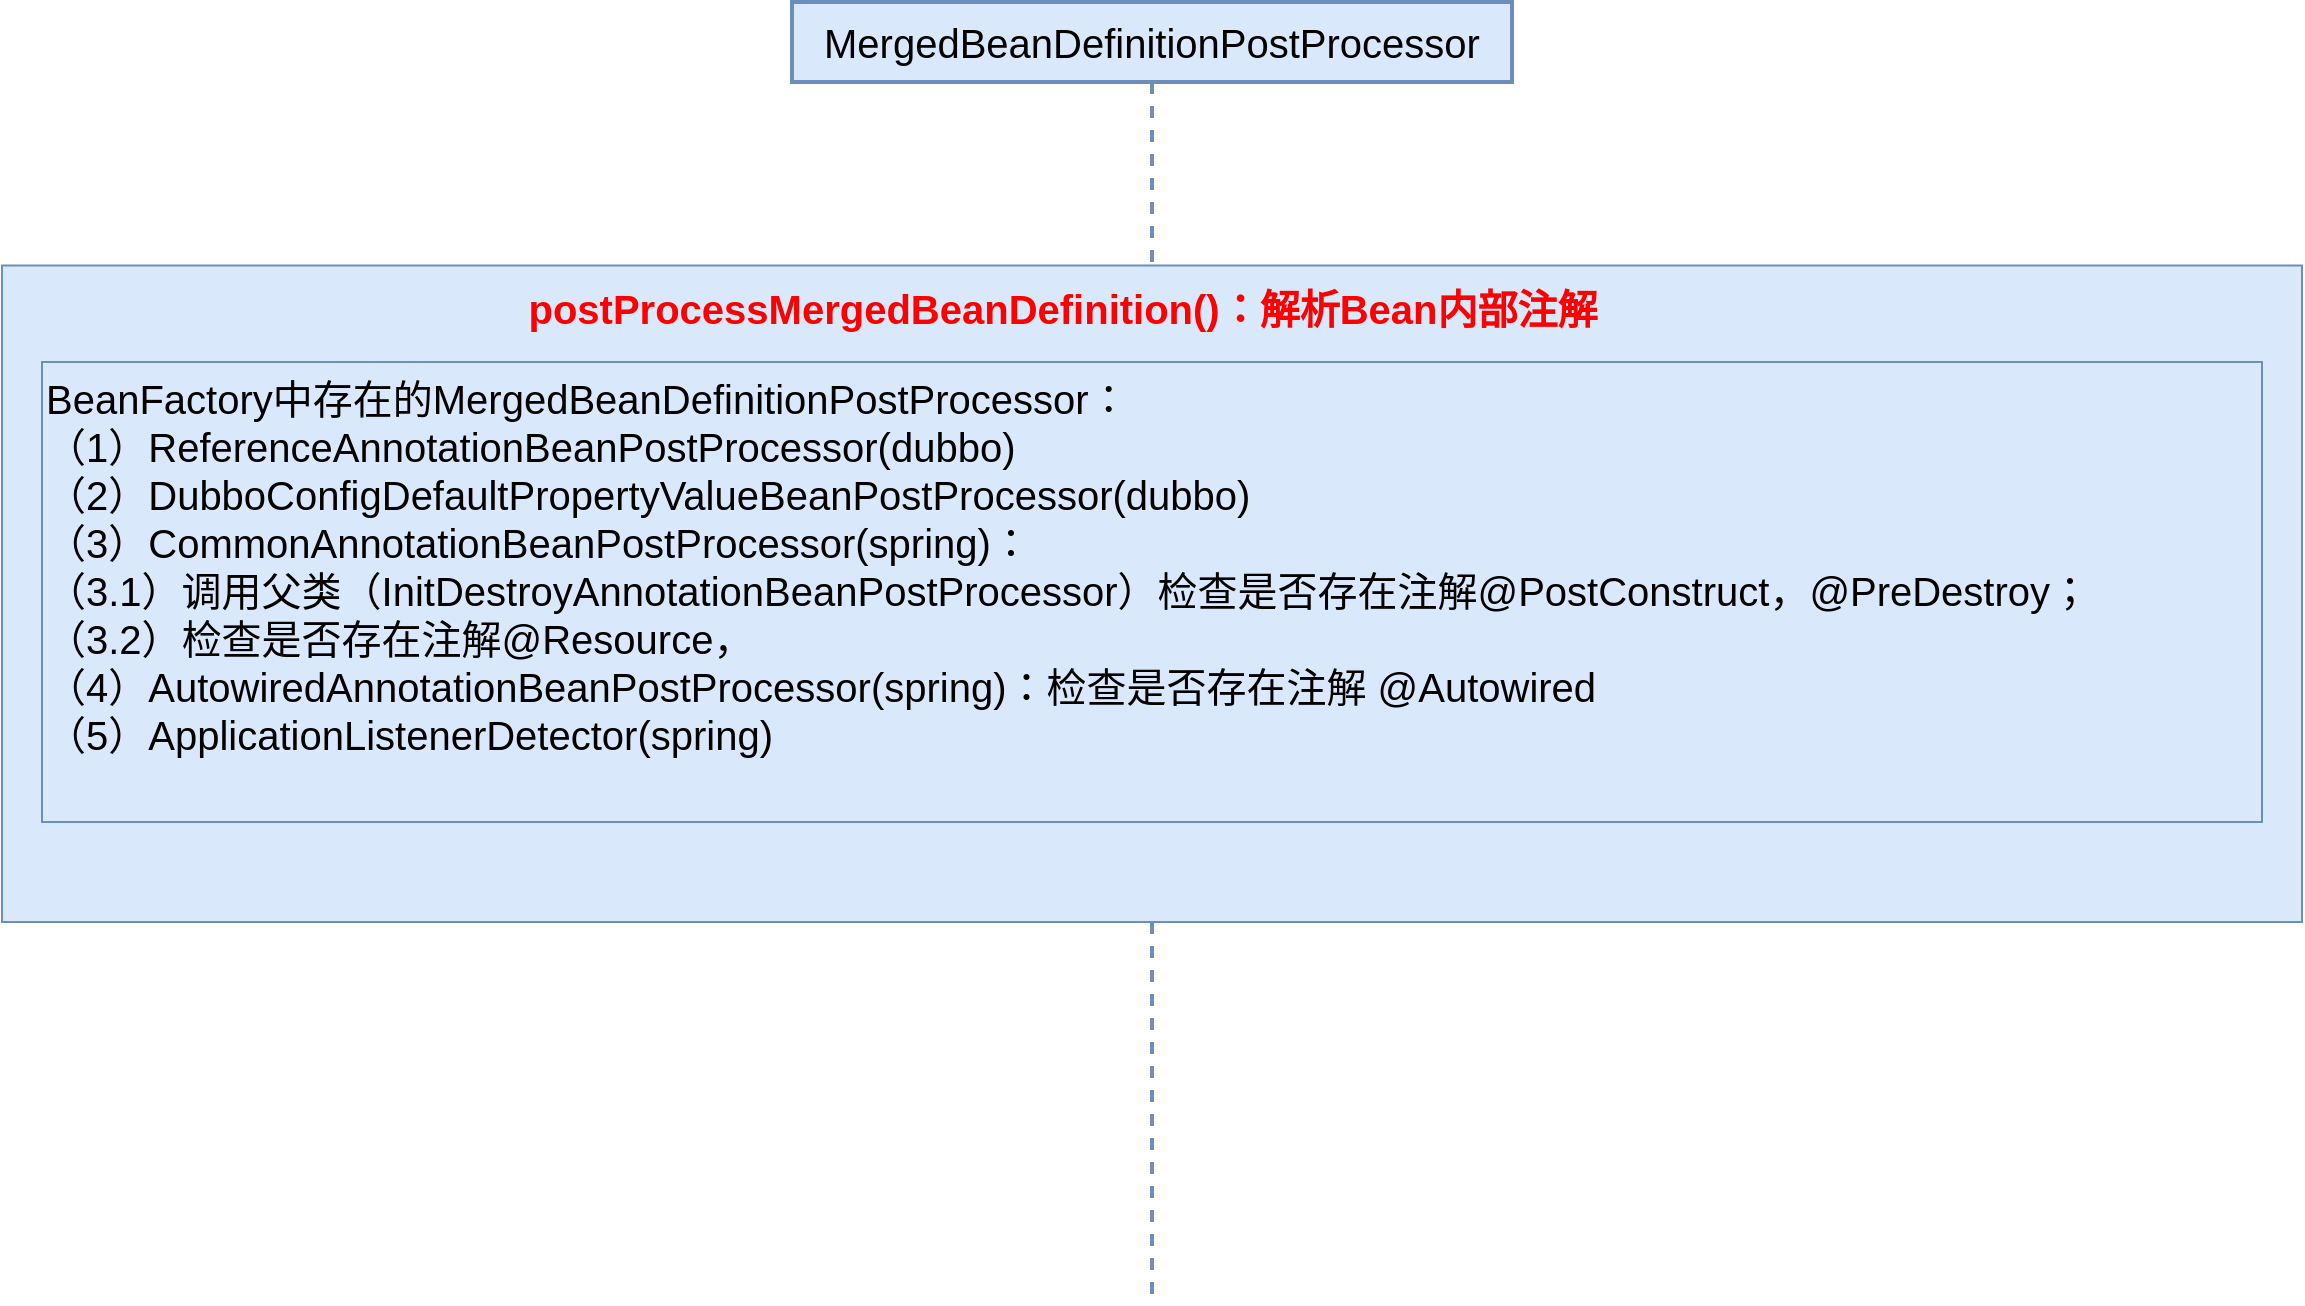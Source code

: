 <mxfile version="26.0.4">
  <diagram name="第 1 页" id="A2wYnKDMZFF023bxGnZ8">
    <mxGraphModel dx="607" dy="844" grid="1" gridSize="10" guides="1" tooltips="1" connect="1" arrows="1" fold="1" page="1" pageScale="1" pageWidth="827" pageHeight="1169" math="0" shadow="0">
      <root>
        <mxCell id="0" />
        <mxCell id="1" parent="0" />
        <mxCell id="tHCy42ypWK_uThyhraDl-21" value="MergedBeanDefinitionPostProcessor" style="shape=umlLifeline;perimeter=lifelinePerimeter;whiteSpace=wrap;html=1;container=1;dropTarget=0;collapsible=0;recursiveResize=0;outlineConnect=0;portConstraint=eastwest;newEdgeStyle={&quot;curved&quot;:0,&quot;rounded&quot;:0};fontSize=20;fillColor=#dae8fc;strokeColor=#6c8ebf;strokeWidth=2;" parent="1" vertex="1">
          <mxGeometry x="1455" y="110" width="360" height="650" as="geometry" />
        </mxCell>
        <mxCell id="tHCy42ypWK_uThyhraDl-22" value="" style="html=1;whiteSpace=wrap;fontSize=20;fillColor=#dae8fc;strokeColor=#6c8ebf;" parent="1" vertex="1">
          <mxGeometry x="1060" y="241.75" width="1150" height="328.25" as="geometry" />
        </mxCell>
        <mxCell id="tHCy42ypWK_uThyhraDl-36" value="BeanFactory中存在的&lt;span style=&quot;&quot;&gt;MergedBeanDefinitionPostProcessor：&lt;/span&gt;&lt;div&gt;&lt;span style=&quot;&quot;&gt;&lt;div&gt;（1）ReferenceAnnotationBeanPostProcessor(dubbo)&lt;/div&gt;&lt;div&gt;（2）DubboConfigDefaultPropertyValueBeanPostProcessor(dubbo)&lt;/div&gt;&lt;div&gt;（3）CommonAnnotationBeanPostProcessor(spring)：&lt;/div&gt;&lt;div&gt;（3.1）调用父类（InitDestroyAnnotationBeanPostProcessor）检查是否存在注解@PostConstruct，@PreDestroy；&lt;/div&gt;&lt;div&gt;（3.2）&lt;span style=&quot;background-color: transparent; color: light-dark(rgb(0, 0, 0), rgb(255, 255, 255));&quot;&gt;检查是否存在注解@Resource，&lt;/span&gt;&lt;/div&gt;&lt;/span&gt;&lt;span style=&quot;&quot;&gt;&lt;div&gt;（4）AutowiredAnnotationBeanPostProcessor(spring)：检查是否存在注解 @Autowired&lt;/div&gt;&lt;div&gt;（5）ApplicationListenerDetector(spring)&lt;/div&gt;&lt;/span&gt;&lt;/div&gt;" style="html=1;whiteSpace=wrap;fontSize=20;fillColor=#dae8fc;strokeColor=#6c8ebf;align=left;verticalAlign=top;" parent="1" vertex="1">
          <mxGeometry x="1080" y="290" width="1110" height="230" as="geometry" />
        </mxCell>
        <mxCell id="tHCy42ypWK_uThyhraDl-43" value="&lt;span style=&quot;font-size: 20px;&quot;&gt;postProcessMergedBeanDefinition()：解析Bean内部注解&lt;/span&gt;" style="text;html=1;align=center;verticalAlign=middle;whiteSpace=wrap;rounded=0;fontColor=#FF0000;fontStyle=1" parent="1" vertex="1">
          <mxGeometry x="1287.5" y="250" width="605" height="26" as="geometry" />
        </mxCell>
      </root>
    </mxGraphModel>
  </diagram>
</mxfile>
